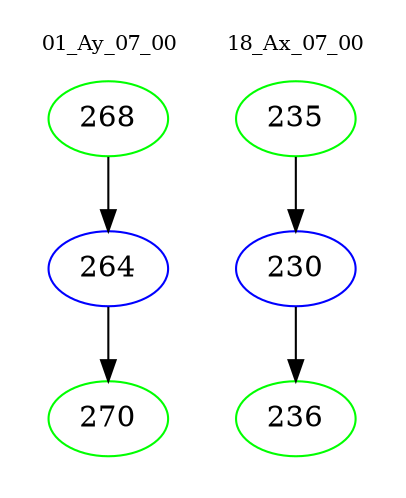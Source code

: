 digraph{
subgraph cluster_0 {
color = white
label = "01_Ay_07_00";
fontsize=10;
T0_268 [label="268", color="green"]
T0_268 -> T0_264 [color="black"]
T0_264 [label="264", color="blue"]
T0_264 -> T0_270 [color="black"]
T0_270 [label="270", color="green"]
}
subgraph cluster_1 {
color = white
label = "18_Ax_07_00";
fontsize=10;
T1_235 [label="235", color="green"]
T1_235 -> T1_230 [color="black"]
T1_230 [label="230", color="blue"]
T1_230 -> T1_236 [color="black"]
T1_236 [label="236", color="green"]
}
}
